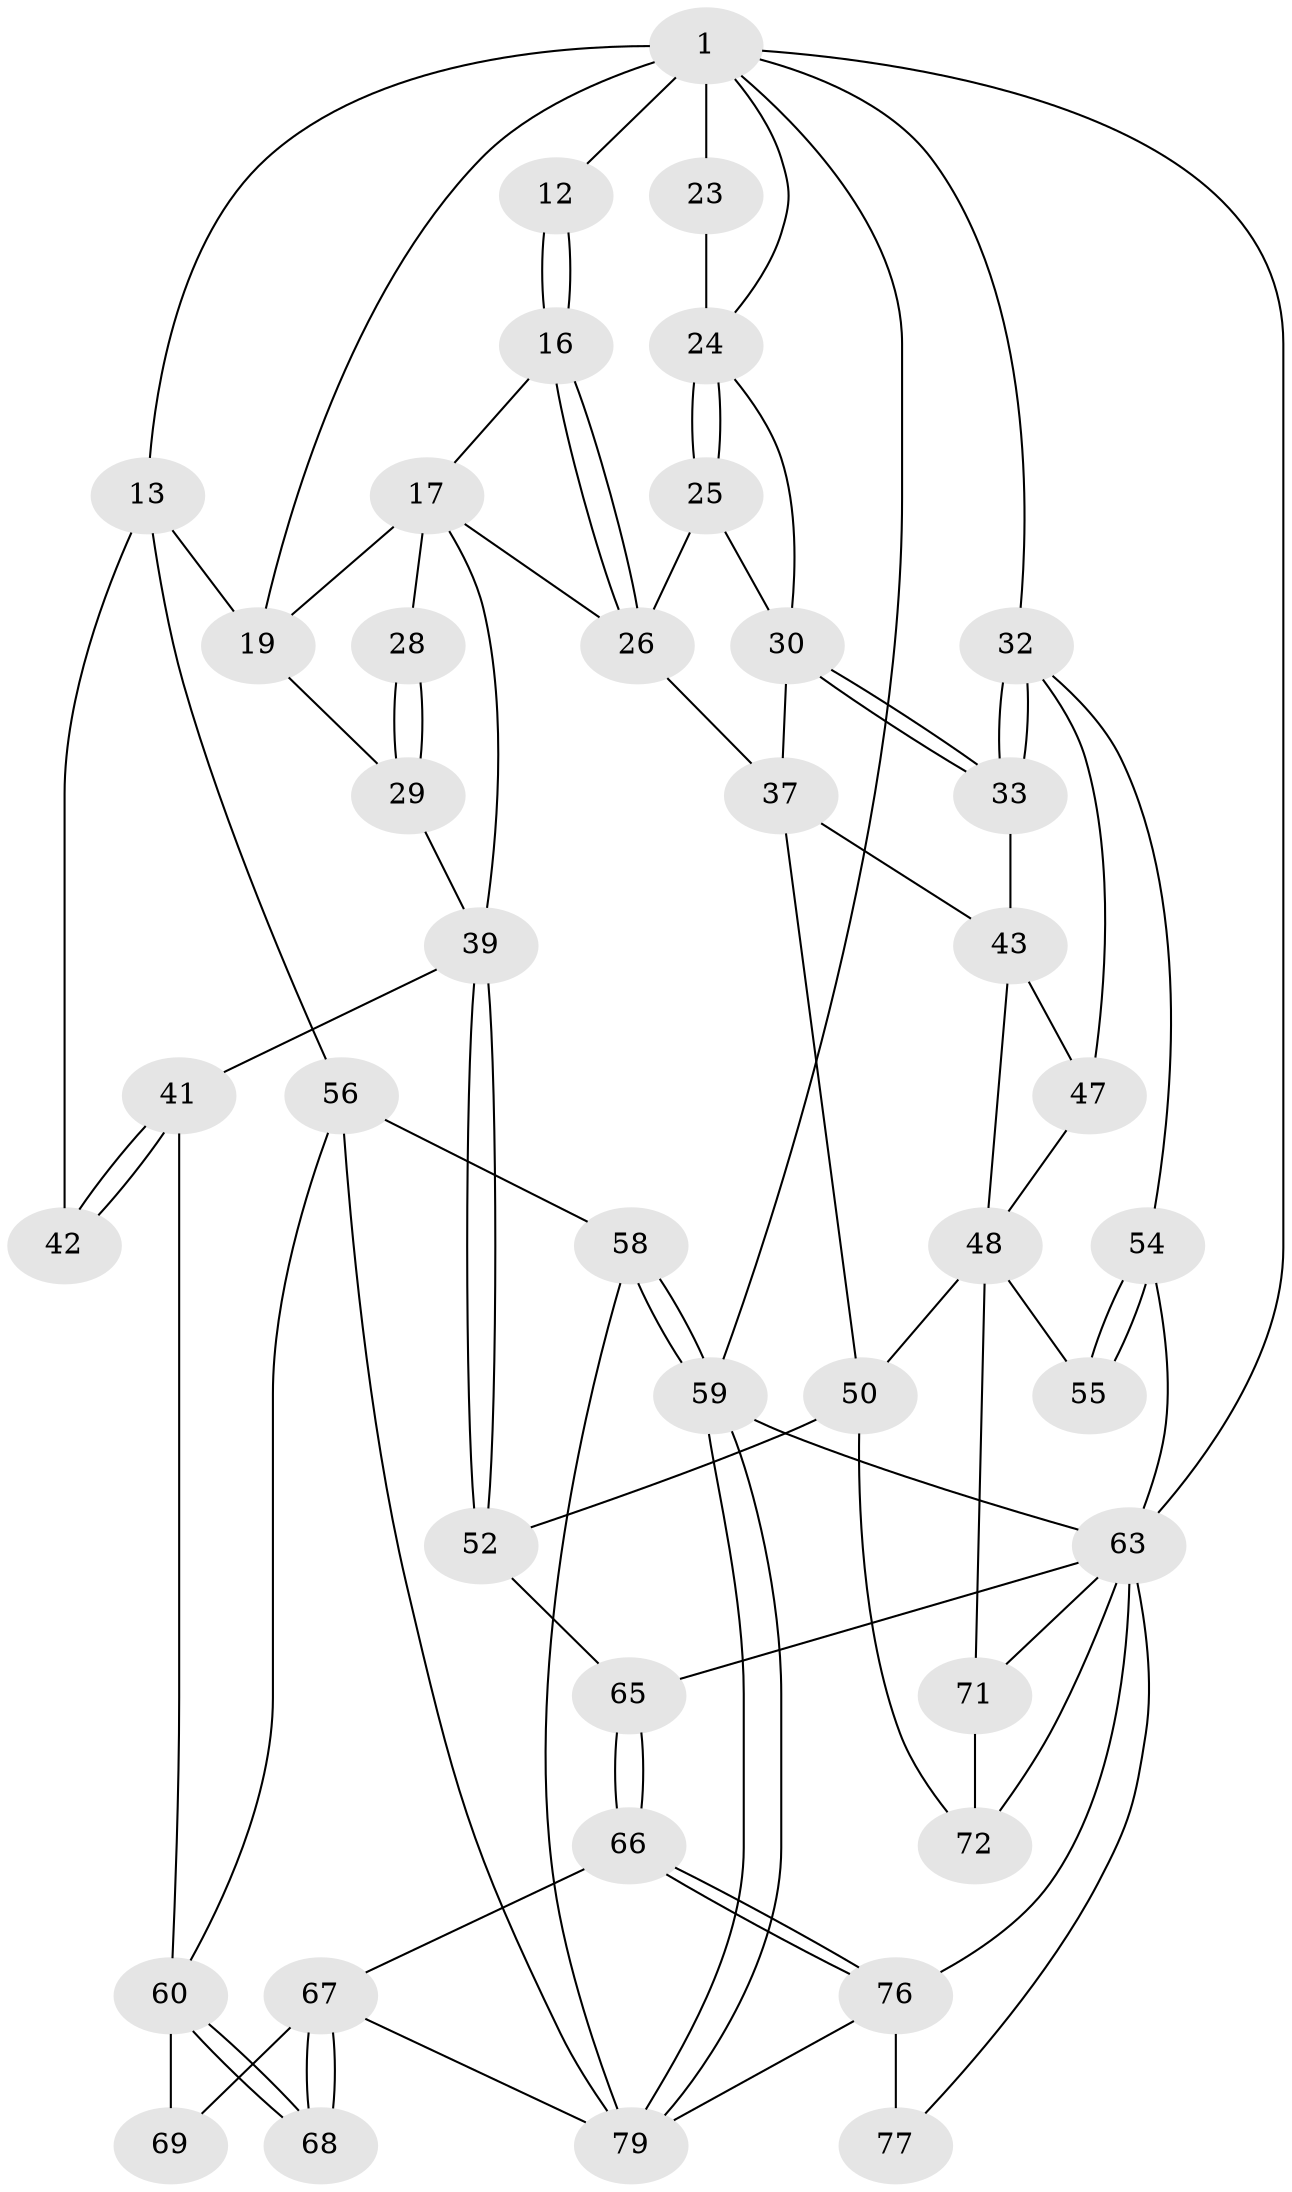 // original degree distribution, {3: 0.036585365853658534, 4: 0.24390243902439024, 5: 0.47560975609756095, 6: 0.24390243902439024}
// Generated by graph-tools (version 1.1) at 2025/17/03/09/25 04:17:07]
// undirected, 41 vertices, 88 edges
graph export_dot {
graph [start="1"]
  node [color=gray90,style=filled];
  1 [pos="+0.7444088203440058+0",super="+2+6"];
  12 [pos="+0.5557072373831032+0.2476789318061232"];
  13 [pos="+0+0",super="+14+45"];
  16 [pos="+0.5539537604717543+0.2549097277569035"];
  17 [pos="+0.5087993231855821+0.2595965416257514",super="+18+34"];
  19 [pos="+0.3328236969592817+0.21140418929175833",super="+20"];
  23 [pos="+1+0.28072460719886544"];
  24 [pos="+0.8109760686619023+0.20088925434024998",super="+27"];
  25 [pos="+0.7320938004516733+0.30392863571421885"];
  26 [pos="+0.5822585070180776+0.2821813100664688",super="+35"];
  28 [pos="+0.35888682574828096+0.3902911018552237"];
  29 [pos="+0.33608643835509106+0.4289163638602398"];
  30 [pos="+0.8827508052473446+0.4043898439758642",super="+31"];
  32 [pos="+1+0.5034520645216336",super="+46"];
  33 [pos="+0.8869595247559346+0.4117017949280695"];
  37 [pos="+0.7150148891587044+0.4870606621235379",super="+38"];
  39 [pos="+0.40242490321964747+0.6409619271642666",super="+40"];
  41 [pos="+0.226096405334316+0.588758665888969"];
  42 [pos="+0.09188991753898246+0.35754717760893345"];
  43 [pos="+0.8705329196194529+0.5023787755345515",super="+44"];
  47 [pos="+0.9135082353218815+0.5538169132622431"];
  48 [pos="+0.751804058912709+0.6231185280303881",super="+53+49"];
  50 [pos="+0.7111736852655769+0.6953900559530858",super="+51"];
  52 [pos="+0.4072889025502487+0.6531190786128702"];
  54 [pos="+1+0.8617044477019019"];
  55 [pos="+0.9655291730553164+0.754116229294718"];
  56 [pos="+0+0.6441526335019595",super="+57"];
  58 [pos="+0+1"];
  59 [pos="+0+1"];
  60 [pos="+0.2240900718427002+0.5901225719961605",super="+61"];
  63 [pos="+1+1",super="+73+64"];
  65 [pos="+0.3637135218810204+0.7383230872179244"];
  66 [pos="+0.1594991784705736+0.8165206878916901"];
  67 [pos="+0.15002607697415518+0.8127946993378824",super="+70"];
  68 [pos="+0.15655632035771727+0.7014874547766669"];
  69 [pos="+0.05581397511291191+0.7137959529106388"];
  71 [pos="+0.8086895291943148+0.9015069348744436"];
  72 [pos="+0.6125429634104687+1"];
  76 [pos="+0.18621128463690362+0.8521341933427105",super="+78"];
  77 [pos="+0.29854740454554757+0.8640562734171429"];
  79 [pos="+0.15787007641486586+1",super="+80"];
  1 -- 19;
  1 -- 12 [weight=2];
  1 -- 32;
  1 -- 13 [weight=2];
  1 -- 23 [weight=2];
  1 -- 24;
  1 -- 59;
  1 -- 63;
  12 -- 16;
  12 -- 16;
  13 -- 42 [weight=2];
  13 -- 19;
  13 -- 56;
  16 -- 17;
  16 -- 26;
  16 -- 26;
  17 -- 19;
  17 -- 28 [weight=2];
  17 -- 26;
  17 -- 39;
  19 -- 29;
  23 -- 24;
  24 -- 25;
  24 -- 25;
  24 -- 30;
  25 -- 26;
  25 -- 30;
  26 -- 37;
  28 -- 29;
  28 -- 29;
  29 -- 39;
  30 -- 33;
  30 -- 33;
  30 -- 37;
  32 -- 33;
  32 -- 33;
  32 -- 54;
  32 -- 47;
  33 -- 43;
  37 -- 50;
  37 -- 43;
  39 -- 52;
  39 -- 52;
  39 -- 41;
  41 -- 42;
  41 -- 42;
  41 -- 60;
  43 -- 47;
  43 -- 48;
  47 -- 48;
  48 -- 55 [weight=2];
  48 -- 50;
  48 -- 71;
  50 -- 72;
  50 -- 52;
  52 -- 65;
  54 -- 55;
  54 -- 55;
  54 -- 63;
  56 -- 60;
  56 -- 58;
  56 -- 79;
  58 -- 59;
  58 -- 59;
  58 -- 79;
  59 -- 63;
  59 -- 79;
  59 -- 79;
  60 -- 68;
  60 -- 68;
  60 -- 69;
  63 -- 65;
  63 -- 72;
  63 -- 76;
  63 -- 77;
  63 -- 71;
  65 -- 66;
  65 -- 66;
  66 -- 67;
  66 -- 76;
  66 -- 76;
  67 -- 68;
  67 -- 68;
  67 -- 69;
  67 -- 79;
  71 -- 72;
  76 -- 77 [weight=2];
  76 -- 79;
}
